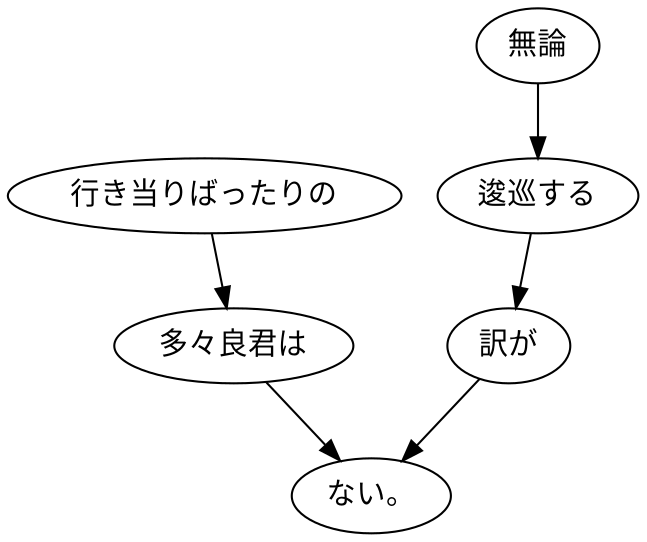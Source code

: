 digraph graph3173 {
	node0 [label="行き当りばったりの"];
	node1 [label="多々良君は"];
	node2 [label="無論"];
	node3 [label="逡巡する"];
	node4 [label="訳が"];
	node5 [label="ない。"];
	node0 -> node1;
	node1 -> node5;
	node2 -> node3;
	node3 -> node4;
	node4 -> node5;
}
